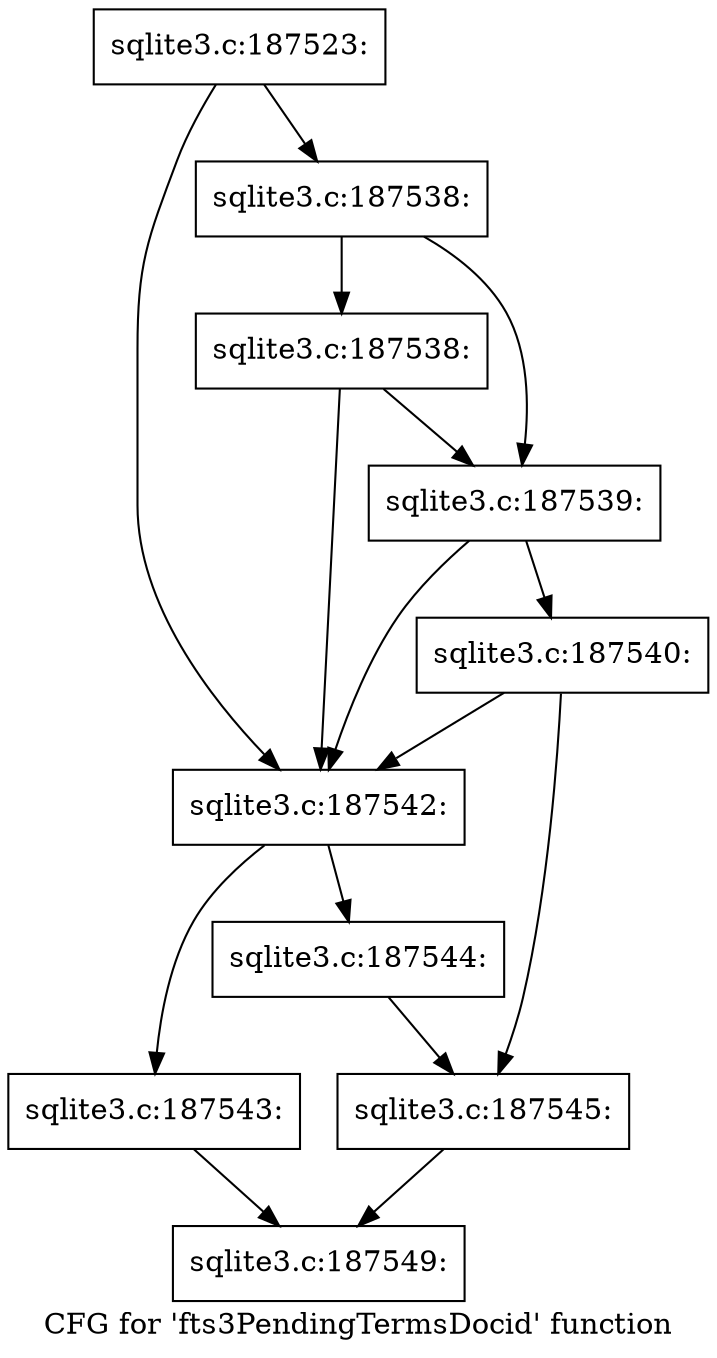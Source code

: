 digraph "CFG for 'fts3PendingTermsDocid' function" {
	label="CFG for 'fts3PendingTermsDocid' function";

	Node0x55c0fb22bb10 [shape=record,label="{sqlite3.c:187523:}"];
	Node0x55c0fb22bb10 -> Node0x55c0fb234980;
	Node0x55c0fb22bb10 -> Node0x55c0fb234b20;
	Node0x55c0fb234b20 [shape=record,label="{sqlite3.c:187538:}"];
	Node0x55c0fb234b20 -> Node0x55c0fb234fb0;
	Node0x55c0fb234b20 -> Node0x55c0fb234aa0;
	Node0x55c0fb234fb0 [shape=record,label="{sqlite3.c:187538:}"];
	Node0x55c0fb234fb0 -> Node0x55c0fb234980;
	Node0x55c0fb234fb0 -> Node0x55c0fb234aa0;
	Node0x55c0fb234aa0 [shape=record,label="{sqlite3.c:187539:}"];
	Node0x55c0fb234aa0 -> Node0x55c0fb234980;
	Node0x55c0fb234aa0 -> Node0x55c0fb234a20;
	Node0x55c0fb234a20 [shape=record,label="{sqlite3.c:187540:}"];
	Node0x55c0fb234a20 -> Node0x55c0fb234980;
	Node0x55c0fb234a20 -> Node0x55c0fb2349d0;
	Node0x55c0fb234980 [shape=record,label="{sqlite3.c:187542:}"];
	Node0x55c0fb234980 -> Node0x55c0fb2366f0;
	Node0x55c0fb234980 -> Node0x55c0fb236740;
	Node0x55c0fb2366f0 [shape=record,label="{sqlite3.c:187543:}"];
	Node0x55c0fb2366f0 -> Node0x55c0fb22bc90;
	Node0x55c0fb236740 [shape=record,label="{sqlite3.c:187544:}"];
	Node0x55c0fb236740 -> Node0x55c0fb2349d0;
	Node0x55c0fb2349d0 [shape=record,label="{sqlite3.c:187545:}"];
	Node0x55c0fb2349d0 -> Node0x55c0fb22bc90;
	Node0x55c0fb22bc90 [shape=record,label="{sqlite3.c:187549:}"];
}
